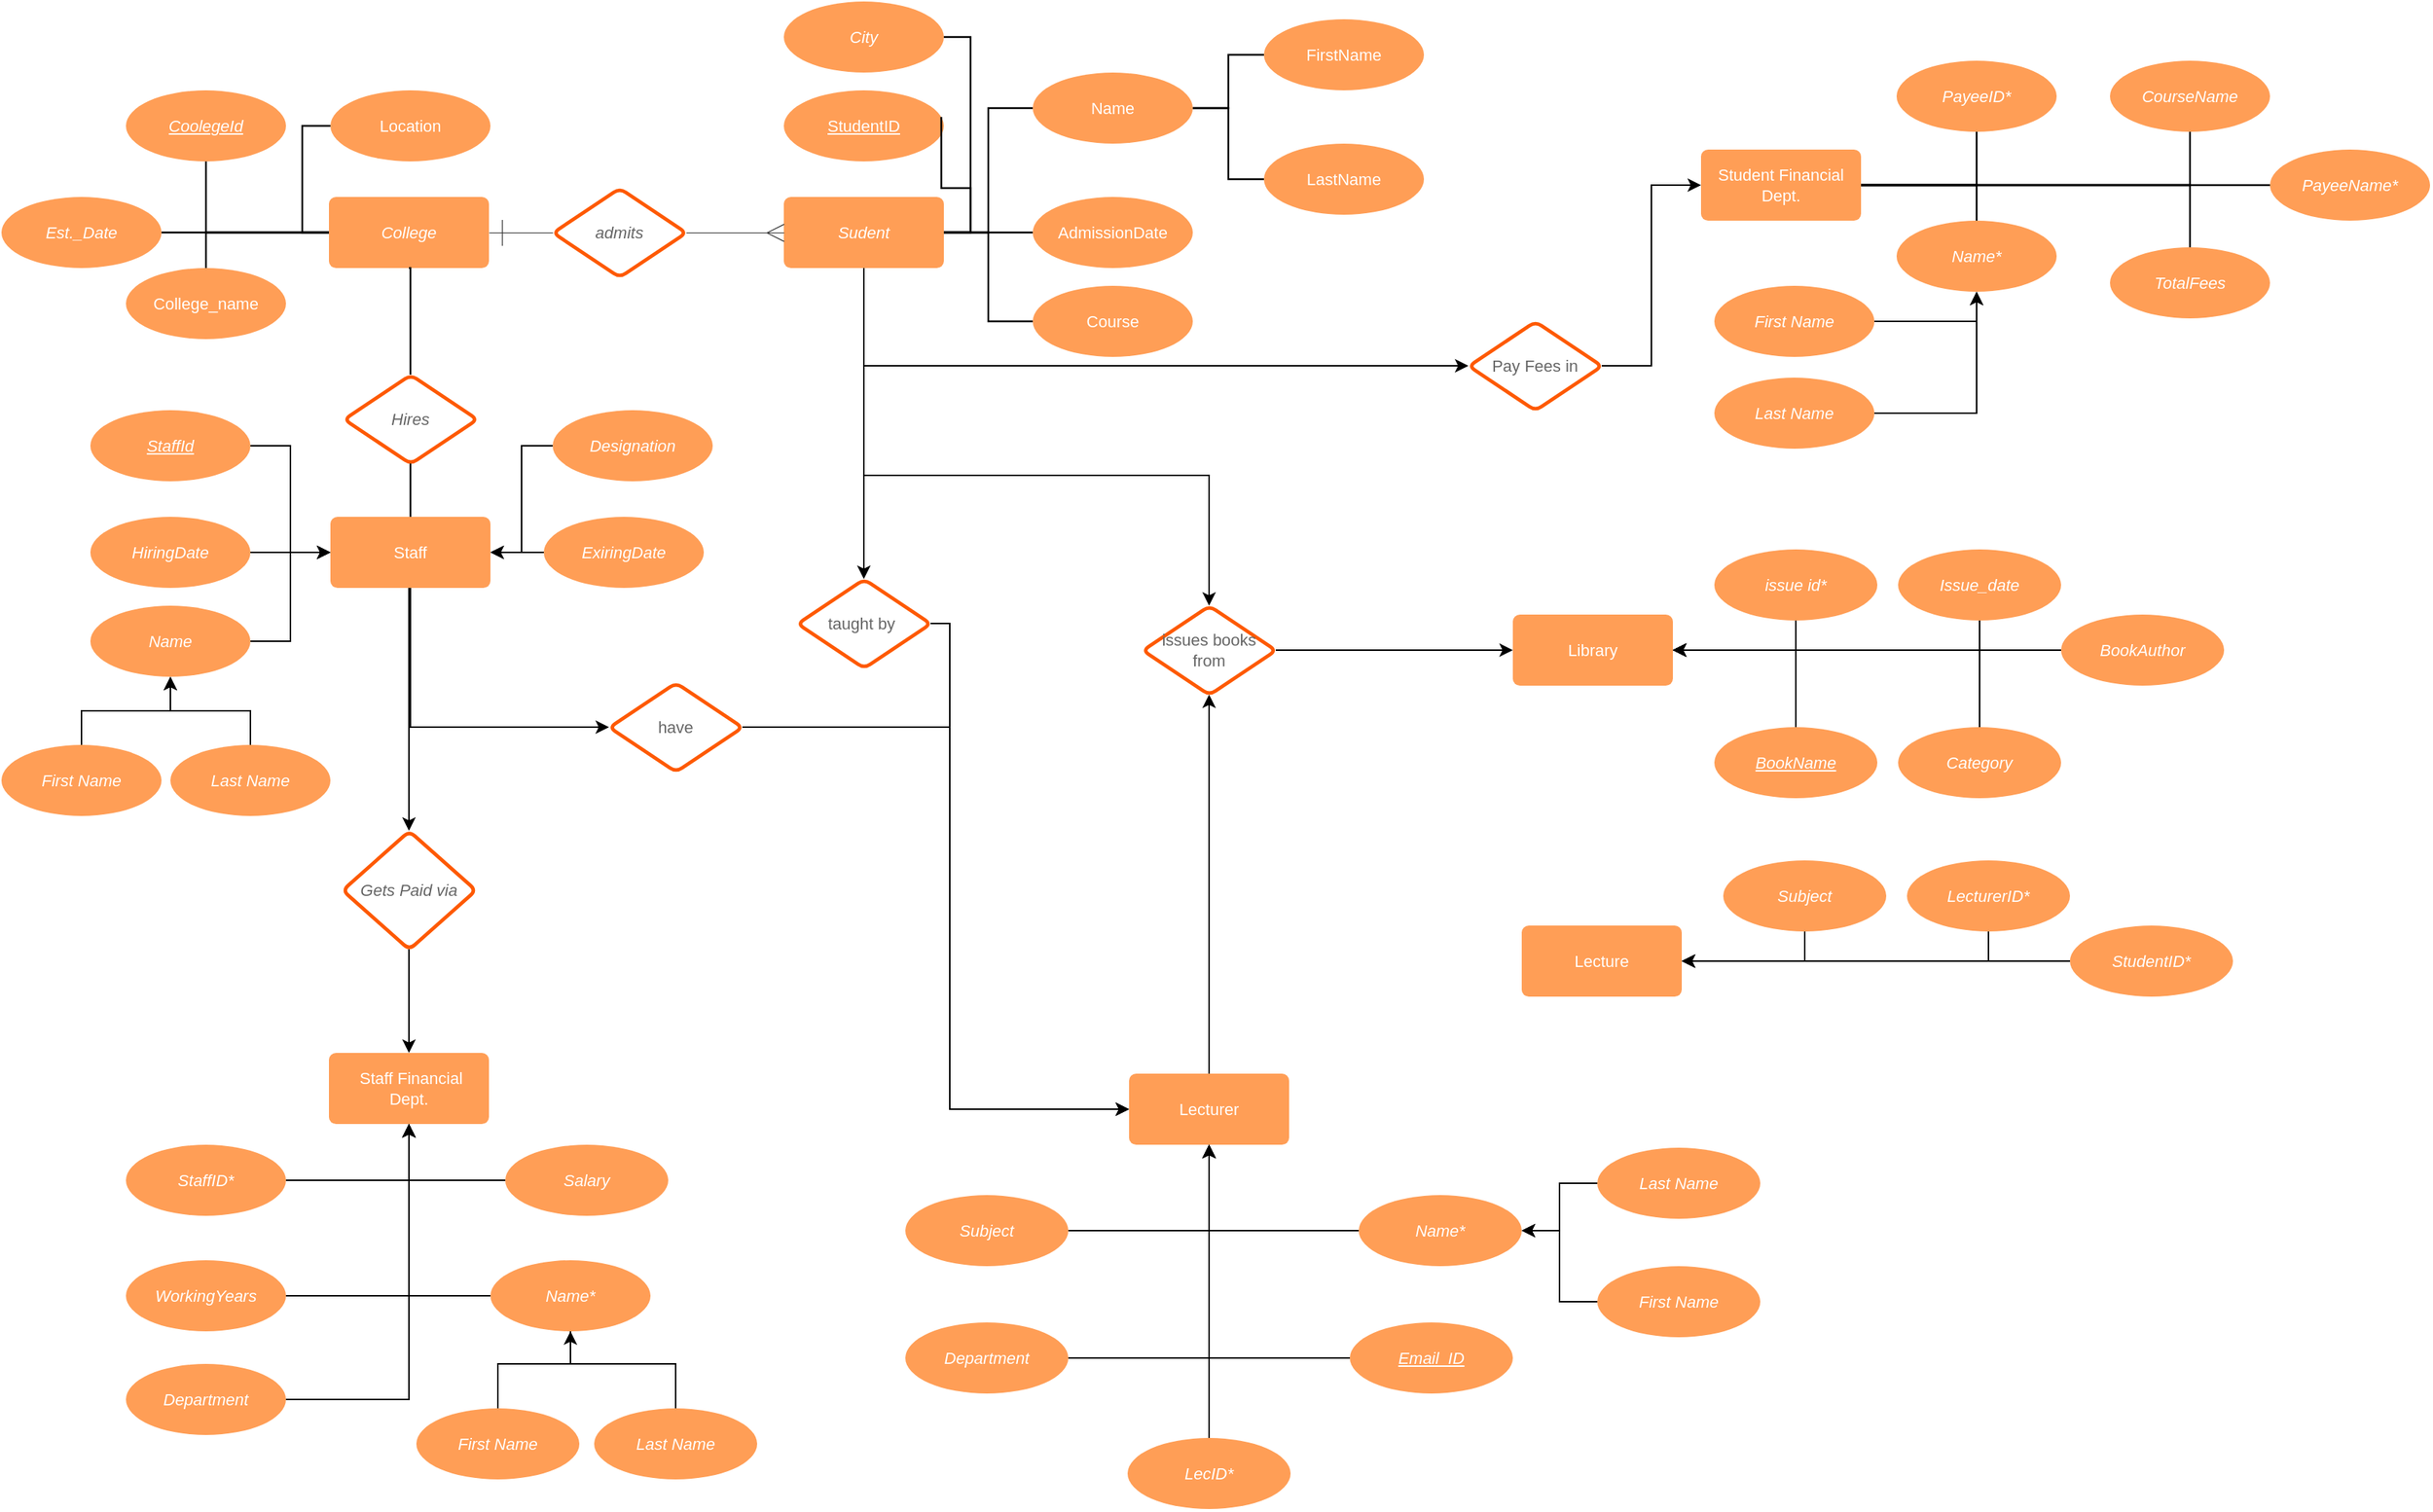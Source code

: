 <mxfile version="12.7.9" type="github">
  <diagram id="pjV_Bn-TTfKLL7ikVDOk" name="Page-1">
    <mxGraphModel dx="1024" dy="517" grid="1" gridSize="10" guides="1" tooltips="1" connect="1" arrows="1" fold="1" page="1" pageScale="1" pageWidth="850" pageHeight="1100" math="0" shadow="0">
      <root>
        <mxCell id="0" />
        <mxCell id="1" parent="0" />
        <mxCell id="XfKxhjMmmsuSdTdvYUGt-25" value="CoolegeId" style="html=1;whiteSpace=wrap;ellipse;fontSize=11;fontColor=#ffffff;fontStyle=6;spacing=5;strokeOpacity=0;fillOpacity=100;rounded=1;absoluteArcSize=1;arcSize=9.6;fillColor=#ff9e56;strokeWidth=1.2;" parent="1" vertex="1">
          <mxGeometry x="84" y="60" width="108" height="48" as="geometry" />
        </mxCell>
        <mxCell id="XfKxhjMmmsuSdTdvYUGt-26" value="Est._Date" style="html=1;whiteSpace=wrap;ellipse;fontSize=11;fontColor=#ffffff;fontStyle=2;spacing=5;strokeOpacity=0;fillOpacity=100;rounded=1;absoluteArcSize=1;arcSize=9.6;fillColor=#ff9e56;strokeWidth=1.2;" parent="1" vertex="1">
          <mxGeometry y="132" width="108" height="48" as="geometry" />
        </mxCell>
        <mxCell id="XfKxhjMmmsuSdTdvYUGt-27" value="College" style="html=1;whiteSpace=wrap;;fontSize=11;fontColor=#ffffff;fontStyle=2;spacing=5;strokeOpacity=0;fillOpacity=100;rounded=1;absoluteArcSize=1;arcSize=9.6;fillColor=#ff9e56;strokeWidth=1.2;" parent="1" vertex="1">
          <mxGeometry x="221" y="132" width="108" height="48" as="geometry" />
        </mxCell>
        <mxCell id="XfKxhjMmmsuSdTdvYUGt-28" value="admits" style="html=1;whiteSpace=wrap;rhombus;fontSize=11;fontColor=#666666;fontStyle=2;spacing=5;strokeColor=#fe5900;strokeOpacity=100;rounded=1;absoluteArcSize=1;arcSize=9.6;strokeWidth=2.4;" parent="1" vertex="1">
          <mxGeometry x="372" y="126" width="90" height="60" as="geometry" />
        </mxCell>
        <mxCell id="XfKxhjMmmsuSdTdvYUGt-143" style="edgeStyle=orthogonalEdgeStyle;rounded=0;orthogonalLoop=1;jettySize=auto;html=1;entryX=0.5;entryY=0;entryDx=0;entryDy=0;" parent="1" source="XfKxhjMmmsuSdTdvYUGt-29" target="XfKxhjMmmsuSdTdvYUGt-140" edge="1">
          <mxGeometry relative="1" as="geometry" />
        </mxCell>
        <mxCell id="C2otGo-5uAhBFfljH4TV-2" style="edgeStyle=orthogonalEdgeStyle;rounded=0;orthogonalLoop=1;jettySize=auto;html=1;entryX=0;entryY=0.5;entryDx=0;entryDy=0;" parent="1" source="XfKxhjMmmsuSdTdvYUGt-29" target="XfKxhjMmmsuSdTdvYUGt-30" edge="1">
          <mxGeometry relative="1" as="geometry">
            <Array as="points">
              <mxPoint x="582" y="246" />
            </Array>
          </mxGeometry>
        </mxCell>
        <mxCell id="C2otGo-5uAhBFfljH4TV-28" style="edgeStyle=orthogonalEdgeStyle;rounded=0;orthogonalLoop=1;jettySize=auto;html=1;" parent="1" source="XfKxhjMmmsuSdTdvYUGt-29" target="C2otGo-5uAhBFfljH4TV-3" edge="1">
          <mxGeometry relative="1" as="geometry">
            <Array as="points">
              <mxPoint x="582" y="320" />
              <mxPoint x="815" y="320" />
            </Array>
          </mxGeometry>
        </mxCell>
        <mxCell id="XfKxhjMmmsuSdTdvYUGt-29" value="Sudent" style="html=1;whiteSpace=wrap;;fontSize=11;fontColor=#ffffff;fontStyle=2;spacing=5;strokeOpacity=0;fillOpacity=100;rounded=1;absoluteArcSize=1;arcSize=9.6;fillColor=#ff9e56;strokeWidth=1.2;" parent="1" vertex="1">
          <mxGeometry x="528" y="132" width="108" height="48" as="geometry" />
        </mxCell>
        <mxCell id="C2otGo-5uAhBFfljH4TV-1" style="edgeStyle=orthogonalEdgeStyle;rounded=0;orthogonalLoop=1;jettySize=auto;html=1;entryX=0;entryY=0.5;entryDx=0;entryDy=0;" parent="1" source="XfKxhjMmmsuSdTdvYUGt-30" target="XfKxhjMmmsuSdTdvYUGt-42" edge="1">
          <mxGeometry relative="1" as="geometry" />
        </mxCell>
        <mxCell id="XfKxhjMmmsuSdTdvYUGt-30" value="Pay Fees in" style="html=1;whiteSpace=wrap;rhombus;fontSize=11;fontColor=#666666;spacing=5;strokeColor=#fe5900;strokeOpacity=100;rounded=1;absoluteArcSize=1;arcSize=9.6;strokeWidth=2.4;" parent="1" vertex="1">
          <mxGeometry x="990" y="216" width="90" height="60" as="geometry" />
        </mxCell>
        <mxCell id="XfKxhjMmmsuSdTdvYUGt-31" value="" style="html=1;jettySize=18;fontSize=11;strokeColor=#333333;strokeOpacity=100;strokeWidth=0.6;rounded=1;arcSize=0;edgeStyle=orthogonalEdgeStyle;startArrow=ERone;startSize=16;;endArrow=none;;exitX=1;exitY=0.5;exitPerimeter=1;entryX=0.013;entryY=0.5;entryPerimeter=1;" parent="1" source="XfKxhjMmmsuSdTdvYUGt-27" target="XfKxhjMmmsuSdTdvYUGt-28" edge="1">
          <mxGeometry width="100" height="100" relative="1" as="geometry" />
        </mxCell>
        <mxCell id="XfKxhjMmmsuSdTdvYUGt-32" value="" style="html=1;jettySize=18;fontSize=11;strokeColor=#333333;strokeOpacity=100;strokeWidth=0.6;rounded=1;arcSize=0;edgeStyle=orthogonalEdgeStyle;startArrow=none;;endArrow=ERmany;endSize=10;;exitX=0.987;exitY=0.5;exitPerimeter=1;entryX=0;entryY=0.5;entryPerimeter=1;" parent="1" source="XfKxhjMmmsuSdTdvYUGt-28" target="XfKxhjMmmsuSdTdvYUGt-29" edge="1">
          <mxGeometry width="100" height="100" relative="1" as="geometry" />
        </mxCell>
        <mxCell id="XfKxhjMmmsuSdTdvYUGt-42" value="Student Financial Dept." style="html=1;whiteSpace=wrap;;fontSize=11;fontColor=#ffffff;spacing=5;strokeOpacity=0;fillOpacity=100;rounded=1;absoluteArcSize=1;arcSize=9.6;fillColor=#ff9e56;strokeWidth=1.2;" parent="1" vertex="1">
          <mxGeometry x="1147" y="100" width="108" height="48" as="geometry" />
        </mxCell>
        <mxCell id="XfKxhjMmmsuSdTdvYUGt-43" value="PayeeID*" style="html=1;whiteSpace=wrap;ellipse;fontSize=11;fontColor=#ffffff;fontStyle=2;spacing=5;strokeOpacity=0;fillOpacity=100;rounded=1;absoluteArcSize=1;arcSize=9.6;fillColor=#ff9e56;strokeWidth=1.2;" parent="1" vertex="1">
          <mxGeometry x="1279" y="40" width="108" height="48" as="geometry" />
        </mxCell>
        <mxCell id="XfKxhjMmmsuSdTdvYUGt-45" value="City" style="html=1;whiteSpace=wrap;ellipse;fontSize=11;fontColor=#ffffff;fontStyle=2;spacing=5;strokeOpacity=0;fillOpacity=100;rounded=1;absoluteArcSize=1;arcSize=9.6;fillColor=#ff9e56;strokeWidth=1.2;" parent="1" vertex="1">
          <mxGeometry x="528" width="108" height="48" as="geometry" />
        </mxCell>
        <mxCell id="XfKxhjMmmsuSdTdvYUGt-46" value="PayeeName*" style="html=1;whiteSpace=wrap;ellipse;fontSize=11;fontColor=#ffffff;fontStyle=2;spacing=5;strokeOpacity=0;fillOpacity=100;rounded=1;absoluteArcSize=1;arcSize=9.6;fillColor=#ff9e56;strokeWidth=1.2;" parent="1" vertex="1">
          <mxGeometry x="1531" y="100" width="108" height="48" as="geometry" />
        </mxCell>
        <mxCell id="XfKxhjMmmsuSdTdvYUGt-47" value="Name*" style="html=1;whiteSpace=wrap;ellipse;fontSize=11;fontColor=#ffffff;fontStyle=2;spacing=5;strokeOpacity=0;fillOpacity=100;rounded=1;absoluteArcSize=1;arcSize=9.6;fillColor=#ff9e56;strokeWidth=1.2;" parent="1" vertex="1">
          <mxGeometry x="1279" y="148" width="108" height="48" as="geometry" />
        </mxCell>
        <mxCell id="XfKxhjMmmsuSdTdvYUGt-48" value="CourseName" style="html=1;whiteSpace=wrap;ellipse;fontSize=11;fontColor=#ffffff;fontStyle=2;spacing=5;strokeOpacity=0;fillOpacity=100;rounded=1;absoluteArcSize=1;arcSize=9.6;fillColor=#ff9e56;strokeWidth=1.2;" parent="1" vertex="1">
          <mxGeometry x="1423" y="40" width="108" height="48" as="geometry" />
        </mxCell>
        <mxCell id="XfKxhjMmmsuSdTdvYUGt-49" value="Name" style="html=1;whiteSpace=wrap;ellipse;fontSize=11;fontColor=#ffffff;spacing=5;strokeOpacity=0;fillOpacity=100;rounded=1;absoluteArcSize=1;arcSize=9.6;fillColor=#ff9e56;strokeWidth=1.2;" parent="1" vertex="1">
          <mxGeometry x="696" y="48" width="108" height="48" as="geometry" />
        </mxCell>
        <mxCell id="XfKxhjMmmsuSdTdvYUGt-50" value="LastName" style="html=1;whiteSpace=wrap;ellipse;fontSize=11;fontColor=#ffffff;spacing=5;strokeOpacity=0;fillOpacity=100;rounded=1;absoluteArcSize=1;arcSize=9.6;fillColor=#ff9e56;strokeWidth=1.2;" parent="1" vertex="1">
          <mxGeometry x="852" y="96" width="108" height="48" as="geometry" />
        </mxCell>
        <mxCell id="XfKxhjMmmsuSdTdvYUGt-51" value="FirstName" style="html=1;whiteSpace=wrap;ellipse;fontSize=11;fontColor=#ffffff;spacing=5;strokeOpacity=0;fillOpacity=100;rounded=1;absoluteArcSize=1;arcSize=9.6;fillColor=#ff9e56;strokeWidth=1.2;" parent="1" vertex="1">
          <mxGeometry x="852" y="12" width="108" height="48" as="geometry" />
        </mxCell>
        <mxCell id="XfKxhjMmmsuSdTdvYUGt-52" value="Course" style="html=1;whiteSpace=wrap;ellipse;fontSize=11;fontColor=#ffffff;spacing=5;strokeOpacity=0;fillOpacity=100;rounded=1;absoluteArcSize=1;arcSize=9.6;fillColor=#ff9e56;strokeWidth=1.2;" parent="1" vertex="1">
          <mxGeometry x="696" y="192" width="108" height="48" as="geometry" />
        </mxCell>
        <mxCell id="XfKxhjMmmsuSdTdvYUGt-53" value="AdmissionDate" style="html=1;whiteSpace=wrap;ellipse;fontSize=11;fontColor=#ffffff;spacing=5;strokeOpacity=0;fillOpacity=100;rounded=1;absoluteArcSize=1;arcSize=9.6;fillColor=#ff9e56;strokeWidth=1.2;" parent="1" vertex="1">
          <mxGeometry x="696" y="132" width="108" height="48" as="geometry" />
        </mxCell>
        <mxCell id="XfKxhjMmmsuSdTdvYUGt-54" value="StudentID" style="html=1;whiteSpace=wrap;ellipse;fontSize=11;fontColor=#ffffff;fontStyle=4;spacing=5;strokeOpacity=0;fillOpacity=100;rounded=1;absoluteArcSize=1;arcSize=9.6;fillColor=#ff9e56;strokeWidth=1.2;" parent="1" vertex="1">
          <mxGeometry x="528" y="60" width="108" height="48" as="geometry" />
        </mxCell>
        <mxCell id="XfKxhjMmmsuSdTdvYUGt-55" value="College_name" style="html=1;whiteSpace=wrap;ellipse;fontSize=11;fontColor=#ffffff;spacing=5;strokeOpacity=0;fillOpacity=100;rounded=1;absoluteArcSize=1;arcSize=9.6;fillColor=#ff9e56;strokeWidth=1.2;" parent="1" vertex="1">
          <mxGeometry x="84" y="180" width="108" height="48" as="geometry" />
        </mxCell>
        <mxCell id="XfKxhjMmmsuSdTdvYUGt-56" value="Location" style="html=1;whiteSpace=wrap;ellipse;fontSize=11;fontColor=#ffffff;spacing=5;strokeOpacity=0;fillOpacity=100;rounded=1;absoluteArcSize=1;arcSize=9.6;fillColor=#ff9e56;strokeWidth=1.2;" parent="1" vertex="1">
          <mxGeometry x="222" y="60" width="108" height="48" as="geometry" />
        </mxCell>
        <mxCell id="XfKxhjMmmsuSdTdvYUGt-57" value="" style="html=1;jettySize=18;fontSize=11;strokeWidth=1.2;rounded=1;arcSize=0;edgeStyle=orthogonalEdgeStyle;startArrow=none;;endArrow=none;;exitX=0;exitY=0.5;exitPerimeter=1;entryX=0;entryY=0.5;entryPerimeter=1;" parent="1" source="XfKxhjMmmsuSdTdvYUGt-56" target="XfKxhjMmmsuSdTdvYUGt-27" edge="1">
          <mxGeometry width="100" height="100" relative="1" as="geometry" />
        </mxCell>
        <mxCell id="XfKxhjMmmsuSdTdvYUGt-58" value="" style="html=1;jettySize=18;fontSize=11;strokeWidth=1.2;rounded=1;arcSize=0;edgeStyle=orthogonalEdgeStyle;startArrow=none;;endArrow=none;;exitX=0.5;exitY=1;exitPerimeter=1;entryX=0;entryY=0.5;entryPerimeter=1;" parent="1" source="XfKxhjMmmsuSdTdvYUGt-25" target="XfKxhjMmmsuSdTdvYUGt-27" edge="1">
          <mxGeometry width="100" height="100" relative="1" as="geometry" />
        </mxCell>
        <mxCell id="XfKxhjMmmsuSdTdvYUGt-59" value="" style="html=1;jettySize=18;fontSize=11;strokeWidth=1.2;rounded=1;arcSize=0;edgeStyle=orthogonalEdgeStyle;startArrow=none;;endArrow=none;;exitX=0;exitY=0.5;exitPerimeter=1;entryX=1;entryY=0.5;entryPerimeter=1;" parent="1" source="XfKxhjMmmsuSdTdvYUGt-51" target="XfKxhjMmmsuSdTdvYUGt-49" edge="1">
          <mxGeometry width="100" height="100" relative="1" as="geometry" />
        </mxCell>
        <mxCell id="XfKxhjMmmsuSdTdvYUGt-60" value="" style="html=1;jettySize=18;fontSize=11;strokeWidth=1.2;rounded=1;arcSize=0;edgeStyle=orthogonalEdgeStyle;startArrow=none;;endArrow=none;;exitX=0;exitY=0.5;exitPerimeter=1;entryX=1;entryY=0.5;entryPerimeter=1;" parent="1" source="XfKxhjMmmsuSdTdvYUGt-50" target="XfKxhjMmmsuSdTdvYUGt-49" edge="1">
          <mxGeometry width="100" height="100" relative="1" as="geometry" />
        </mxCell>
        <mxCell id="XfKxhjMmmsuSdTdvYUGt-61" value="" style="html=1;jettySize=18;fontSize=11;strokeWidth=1.2;rounded=1;arcSize=0;edgeStyle=orthogonalEdgeStyle;startArrow=none;;endArrow=none;;exitX=0.984;exitY=0.375;exitPerimeter=1;entryX=1;entryY=0.5;entryPerimeter=1;" parent="1" source="XfKxhjMmmsuSdTdvYUGt-54" target="XfKxhjMmmsuSdTdvYUGt-29" edge="1">
          <mxGeometry width="100" height="100" relative="1" as="geometry" />
        </mxCell>
        <mxCell id="XfKxhjMmmsuSdTdvYUGt-62" value="" style="html=1;jettySize=18;fontSize=11;strokeWidth=1.2;rounded=1;arcSize=0;edgeStyle=orthogonalEdgeStyle;startArrow=none;;endArrow=none;;exitX=0;exitY=0.5;exitPerimeter=1;entryX=1;entryY=0.5;entryPerimeter=1;" parent="1" source="XfKxhjMmmsuSdTdvYUGt-49" target="XfKxhjMmmsuSdTdvYUGt-29" edge="1">
          <mxGeometry width="100" height="100" relative="1" as="geometry" />
        </mxCell>
        <mxCell id="XfKxhjMmmsuSdTdvYUGt-63" value="" style="html=1;jettySize=18;fontSize=11;strokeWidth=1.2;rounded=1;arcSize=0;edgeStyle=orthogonalEdgeStyle;startArrow=none;;endArrow=none;;exitX=0;exitY=0.5;exitPerimeter=1;entryX=1;entryY=0.5;entryPerimeter=1;" parent="1" source="XfKxhjMmmsuSdTdvYUGt-53" target="XfKxhjMmmsuSdTdvYUGt-29" edge="1">
          <mxGeometry width="100" height="100" relative="1" as="geometry" />
        </mxCell>
        <mxCell id="XfKxhjMmmsuSdTdvYUGt-64" value="" style="html=1;jettySize=18;fontSize=11;strokeWidth=1.2;rounded=1;arcSize=0;edgeStyle=orthogonalEdgeStyle;startArrow=none;;endArrow=none;;exitX=0;exitY=0.5;exitPerimeter=1;entryX=1;entryY=0.5;entryPerimeter=1;" parent="1" source="XfKxhjMmmsuSdTdvYUGt-52" target="XfKxhjMmmsuSdTdvYUGt-29" edge="1">
          <mxGeometry width="100" height="100" relative="1" as="geometry" />
        </mxCell>
        <mxCell id="XfKxhjMmmsuSdTdvYUGt-66" value="" style="html=1;jettySize=18;fontSize=11;strokeWidth=1.2;rounded=1;arcSize=0;edgeStyle=orthogonalEdgeStyle;startArrow=none;;endArrow=none;;exitX=1;exitY=0.5;exitPerimeter=1;entryX=1;entryY=0.497;entryPerimeter=1;" parent="1" source="XfKxhjMmmsuSdTdvYUGt-45" target="XfKxhjMmmsuSdTdvYUGt-29" edge="1">
          <mxGeometry width="100" height="100" relative="1" as="geometry" />
        </mxCell>
        <mxCell id="XfKxhjMmmsuSdTdvYUGt-68" value="" style="html=1;jettySize=18;fontSize=11;strokeWidth=1.2;rounded=1;arcSize=0;edgeStyle=orthogonalEdgeStyle;startArrow=none;;endArrow=none;;exitX=0;exitY=0.5;exitPerimeter=1;entryX=1;entryY=0.5;entryPerimeter=1;" parent="1" source="XfKxhjMmmsuSdTdvYUGt-46" target="XfKxhjMmmsuSdTdvYUGt-42" edge="1">
          <mxGeometry width="100" height="100" relative="1" as="geometry" />
        </mxCell>
        <mxCell id="XfKxhjMmmsuSdTdvYUGt-69" value="" style="html=1;jettySize=18;fontSize=11;strokeWidth=1.2;rounded=1;arcSize=0;edgeStyle=orthogonalEdgeStyle;startArrow=none;;endArrow=none;;exitX=0.5;exitY=1;exitPerimeter=1;entryX=1;entryY=0.5;entryPerimeter=1;" parent="1" source="XfKxhjMmmsuSdTdvYUGt-48" target="XfKxhjMmmsuSdTdvYUGt-42" edge="1">
          <mxGeometry width="100" height="100" relative="1" as="geometry" />
        </mxCell>
        <mxCell id="XfKxhjMmmsuSdTdvYUGt-70" value="" style="html=1;jettySize=18;fontSize=11;strokeWidth=1.2;rounded=1;arcSize=0;edgeStyle=orthogonalEdgeStyle;startArrow=none;;endArrow=none;;exitX=0.5;exitY=0;entryX=1;entryY=0.5;entryPerimeter=1;exitDx=0;exitDy=0;" parent="1" source="XfKxhjMmmsuSdTdvYUGt-165" target="XfKxhjMmmsuSdTdvYUGt-42" edge="1">
          <mxGeometry width="100" height="100" relative="1" as="geometry">
            <mxPoint x="1477" y="148" as="sourcePoint" />
          </mxGeometry>
        </mxCell>
        <mxCell id="XfKxhjMmmsuSdTdvYUGt-71" value="" style="html=1;jettySize=18;fontSize=11;strokeWidth=1.2;rounded=1;arcSize=0;edgeStyle=orthogonalEdgeStyle;startArrow=none;;endArrow=none;;exitX=0.5;exitY=1;exitPerimeter=1;entryX=1;entryY=0.5;entryPerimeter=1;" parent="1" source="XfKxhjMmmsuSdTdvYUGt-43" target="XfKxhjMmmsuSdTdvYUGt-42" edge="1">
          <mxGeometry width="100" height="100" relative="1" as="geometry" />
        </mxCell>
        <mxCell id="XfKxhjMmmsuSdTdvYUGt-72" value="" style="html=1;jettySize=18;fontSize=11;strokeWidth=1.2;rounded=1;arcSize=0;edgeStyle=orthogonalEdgeStyle;startArrow=none;;endArrow=none;;exitX=0.5;exitY=0;exitPerimeter=1;entryX=1;entryY=0.5;entryPerimeter=1;" parent="1" source="XfKxhjMmmsuSdTdvYUGt-47" target="XfKxhjMmmsuSdTdvYUGt-42" edge="1">
          <mxGeometry width="100" height="100" relative="1" as="geometry" />
        </mxCell>
        <mxCell id="XfKxhjMmmsuSdTdvYUGt-73" value="" style="html=1;jettySize=18;fontSize=11;strokeWidth=1.2;rounded=1;arcSize=0;edgeStyle=orthogonalEdgeStyle;startArrow=none;;endArrow=none;;exitX=1;exitY=0.5;exitPerimeter=1;" parent="1" source="XfKxhjMmmsuSdTdvYUGt-26" edge="1">
          <mxGeometry width="100" height="100" relative="1" as="geometry">
            <mxPoint x="221" y="156" as="targetPoint" />
          </mxGeometry>
        </mxCell>
        <mxCell id="XfKxhjMmmsuSdTdvYUGt-74" value="" style="html=1;jettySize=18;fontSize=11;strokeWidth=1.2;rounded=1;arcSize=0;edgeStyle=orthogonalEdgeStyle;startArrow=none;;endArrow=none;;exitX=0.5;exitY=0;exitPerimeter=1;entryX=0;entryY=0.5;entryPerimeter=1;" parent="1" source="XfKxhjMmmsuSdTdvYUGt-55" target="XfKxhjMmmsuSdTdvYUGt-27" edge="1">
          <mxGeometry width="100" height="100" relative="1" as="geometry" />
        </mxCell>
        <mxCell id="XfKxhjMmmsuSdTdvYUGt-75" value="" style="html=1;jettySize=18;fontSize=11;strokeWidth=1.2;rounded=1;arcSize=0;edgeStyle=orthogonalEdgeStyle;startArrow=none;;endArrow=none;;exitX=0.5;exitY=1;exitPerimeter=1;entryX=0.5;entryY=0.007;entryPerimeter=1;" parent="1" source="XfKxhjMmmsuSdTdvYUGt-27" target="XfKxhjMmmsuSdTdvYUGt-76" edge="1">
          <mxGeometry width="100" height="100" relative="1" as="geometry">
            <Array as="points">
              <mxPoint x="276" y="180" />
            </Array>
          </mxGeometry>
        </mxCell>
        <mxCell id="XfKxhjMmmsuSdTdvYUGt-76" value="Hires" style="html=1;whiteSpace=wrap;rhombus;fontSize=11;fontColor=#666666;fontStyle=2;spacing=5;strokeColor=#fe5900;strokeOpacity=100;rounded=1;absoluteArcSize=1;arcSize=9.6;strokeWidth=2.4;" parent="1" vertex="1">
          <mxGeometry x="231" y="252" width="90" height="60" as="geometry" />
        </mxCell>
        <mxCell id="XfKxhjMmmsuSdTdvYUGt-77" value="" style="html=1;jettySize=18;fontSize=11;strokeWidth=1.2;rounded=1;arcSize=0;edgeStyle=orthogonalEdgeStyle;startArrow=none;;endArrow=none;;exitX=0.5;exitY=0.993;exitPerimeter=1;entryX=0.5;entryY=0;entryPerimeter=1;" parent="1" source="XfKxhjMmmsuSdTdvYUGt-76" target="XfKxhjMmmsuSdTdvYUGt-78" edge="1">
          <mxGeometry width="100" height="100" relative="1" as="geometry" />
        </mxCell>
        <mxCell id="XfKxhjMmmsuSdTdvYUGt-95" style="edgeStyle=orthogonalEdgeStyle;rounded=0;orthogonalLoop=1;jettySize=auto;html=1;entryX=0.5;entryY=0;entryDx=0;entryDy=0;" parent="1" source="XfKxhjMmmsuSdTdvYUGt-78" target="XfKxhjMmmsuSdTdvYUGt-94" edge="1">
          <mxGeometry relative="1" as="geometry">
            <Array as="points">
              <mxPoint x="275" y="420" />
              <mxPoint x="275" y="420" />
            </Array>
          </mxGeometry>
        </mxCell>
        <mxCell id="XfKxhjMmmsuSdTdvYUGt-144" style="edgeStyle=orthogonalEdgeStyle;rounded=0;orthogonalLoop=1;jettySize=auto;html=1;entryX=0;entryY=0.5;entryDx=0;entryDy=0;" parent="1" source="XfKxhjMmmsuSdTdvYUGt-78" target="XfKxhjMmmsuSdTdvYUGt-141" edge="1">
          <mxGeometry relative="1" as="geometry">
            <Array as="points">
              <mxPoint x="276" y="490" />
            </Array>
          </mxGeometry>
        </mxCell>
        <mxCell id="XfKxhjMmmsuSdTdvYUGt-78" value="Staff" style="html=1;whiteSpace=wrap;;fontSize=11;fontColor=#ffffff;spacing=5;strokeOpacity=0;fillOpacity=100;rounded=1;absoluteArcSize=1;arcSize=9.6;fillColor=#ff9e56;strokeWidth=1.2;" parent="1" vertex="1">
          <mxGeometry x="222" y="348" width="108" height="48" as="geometry" />
        </mxCell>
        <mxCell id="XfKxhjMmmsuSdTdvYUGt-92" style="edgeStyle=orthogonalEdgeStyle;rounded=0;orthogonalLoop=1;jettySize=auto;html=1;" parent="1" source="XfKxhjMmmsuSdTdvYUGt-79" target="XfKxhjMmmsuSdTdvYUGt-78" edge="1">
          <mxGeometry relative="1" as="geometry" />
        </mxCell>
        <mxCell id="XfKxhjMmmsuSdTdvYUGt-79" value="HiringDate" style="html=1;whiteSpace=wrap;ellipse;fontSize=11;fontColor=#ffffff;fontStyle=2;spacing=5;strokeOpacity=0;fillOpacity=100;rounded=1;absoluteArcSize=1;arcSize=9.6;fillColor=#ff9e56;strokeWidth=1.2;" parent="1" vertex="1">
          <mxGeometry x="60" y="348" width="108" height="48" as="geometry" />
        </mxCell>
        <mxCell id="XfKxhjMmmsuSdTdvYUGt-124" style="edgeStyle=orthogonalEdgeStyle;rounded=0;orthogonalLoop=1;jettySize=auto;html=1;entryX=0.5;entryY=1;entryDx=0;entryDy=0;" parent="1" source="XfKxhjMmmsuSdTdvYUGt-81" target="XfKxhjMmmsuSdTdvYUGt-83" edge="1">
          <mxGeometry relative="1" as="geometry" />
        </mxCell>
        <mxCell id="XfKxhjMmmsuSdTdvYUGt-81" value="First Name" style="html=1;whiteSpace=wrap;ellipse;fontSize=11;fontColor=#ffffff;fontStyle=2;spacing=5;strokeOpacity=0;fillOpacity=100;rounded=1;absoluteArcSize=1;arcSize=9.6;fillColor=#ff9e56;strokeWidth=1.2;" parent="1" vertex="1">
          <mxGeometry y="502" width="108" height="48" as="geometry" />
        </mxCell>
        <mxCell id="XfKxhjMmmsuSdTdvYUGt-89" style="edgeStyle=orthogonalEdgeStyle;rounded=0;orthogonalLoop=1;jettySize=auto;html=1;exitX=1;exitY=0.5;exitDx=0;exitDy=0;entryX=0;entryY=0.5;entryDx=0;entryDy=0;" parent="1" source="XfKxhjMmmsuSdTdvYUGt-82" target="XfKxhjMmmsuSdTdvYUGt-78" edge="1">
          <mxGeometry relative="1" as="geometry" />
        </mxCell>
        <mxCell id="XfKxhjMmmsuSdTdvYUGt-82" value="StaffId" style="html=1;whiteSpace=wrap;ellipse;fontSize=11;fontColor=#ffffff;fontStyle=6;spacing=5;strokeOpacity=0;fillOpacity=100;rounded=1;absoluteArcSize=1;arcSize=9.6;fillColor=#ff9e56;strokeWidth=1.2;" parent="1" vertex="1">
          <mxGeometry x="60" y="276" width="108" height="48" as="geometry" />
        </mxCell>
        <mxCell id="XfKxhjMmmsuSdTdvYUGt-91" style="edgeStyle=orthogonalEdgeStyle;rounded=0;orthogonalLoop=1;jettySize=auto;html=1;entryX=0;entryY=0.5;entryDx=0;entryDy=0;" parent="1" source="XfKxhjMmmsuSdTdvYUGt-83" target="XfKxhjMmmsuSdTdvYUGt-78" edge="1">
          <mxGeometry relative="1" as="geometry" />
        </mxCell>
        <mxCell id="XfKxhjMmmsuSdTdvYUGt-83" value="Name" style="html=1;whiteSpace=wrap;ellipse;fontSize=11;fontColor=#ffffff;fontStyle=2;spacing=5;strokeOpacity=0;fillOpacity=100;rounded=1;absoluteArcSize=1;arcSize=9.6;fillColor=#ff9e56;strokeWidth=1.2;" parent="1" vertex="1">
          <mxGeometry x="60" y="408" width="108" height="48" as="geometry" />
        </mxCell>
        <mxCell id="XfKxhjMmmsuSdTdvYUGt-116" style="edgeStyle=orthogonalEdgeStyle;rounded=0;orthogonalLoop=1;jettySize=auto;html=1;entryX=0.5;entryY=0;entryDx=0;entryDy=0;" parent="1" source="XfKxhjMmmsuSdTdvYUGt-94" target="XfKxhjMmmsuSdTdvYUGt-96" edge="1">
          <mxGeometry relative="1" as="geometry" />
        </mxCell>
        <mxCell id="XfKxhjMmmsuSdTdvYUGt-94" value="Gets Paid via" style="html=1;whiteSpace=wrap;rhombus;fontSize=11;fontColor=#666666;fontStyle=2;spacing=5;strokeColor=#fe5900;strokeOpacity=100;rounded=1;absoluteArcSize=1;arcSize=9.6;strokeWidth=2.4;" parent="1" vertex="1">
          <mxGeometry x="230" y="560" width="90" height="80" as="geometry" />
        </mxCell>
        <mxCell id="XfKxhjMmmsuSdTdvYUGt-96" value="&amp;nbsp;Staff Financial Dept." style="html=1;whiteSpace=wrap;;fontSize=11;fontColor=#ffffff;spacing=5;strokeOpacity=0;fillOpacity=100;rounded=1;absoluteArcSize=1;arcSize=9.6;fillColor=#ff9e56;strokeWidth=1.2;" parent="1" vertex="1">
          <mxGeometry x="221" y="710" width="108" height="48" as="geometry" />
        </mxCell>
        <mxCell id="XfKxhjMmmsuSdTdvYUGt-138" style="edgeStyle=orthogonalEdgeStyle;rounded=0;orthogonalLoop=1;jettySize=auto;html=1;entryX=0.5;entryY=1;entryDx=0;entryDy=0;" parent="1" source="XfKxhjMmmsuSdTdvYUGt-97" target="XfKxhjMmmsuSdTdvYUGt-96" edge="1">
          <mxGeometry relative="1" as="geometry" />
        </mxCell>
        <mxCell id="XfKxhjMmmsuSdTdvYUGt-97" value="StaffID*" style="html=1;whiteSpace=wrap;ellipse;fontSize=11;fontColor=#ffffff;fontStyle=2;spacing=5;strokeOpacity=0;fillOpacity=100;rounded=1;absoluteArcSize=1;arcSize=9.6;fillColor=#ff9e56;strokeWidth=1.2;" parent="1" vertex="1">
          <mxGeometry x="84" y="772" width="108" height="48" as="geometry" />
        </mxCell>
        <mxCell id="XfKxhjMmmsuSdTdvYUGt-129" style="edgeStyle=orthogonalEdgeStyle;rounded=0;orthogonalLoop=1;jettySize=auto;html=1;entryX=0.5;entryY=1;entryDx=0;entryDy=0;" parent="1" source="XfKxhjMmmsuSdTdvYUGt-99" target="XfKxhjMmmsuSdTdvYUGt-96" edge="1">
          <mxGeometry relative="1" as="geometry" />
        </mxCell>
        <mxCell id="XfKxhjMmmsuSdTdvYUGt-99" value="WorkingYears" style="html=1;whiteSpace=wrap;ellipse;fontSize=11;fontColor=#ffffff;fontStyle=2;spacing=5;strokeOpacity=0;fillOpacity=100;rounded=1;absoluteArcSize=1;arcSize=9.6;fillColor=#ff9e56;strokeWidth=1.2;" parent="1" vertex="1">
          <mxGeometry x="84" y="850" width="108" height="48" as="geometry" />
        </mxCell>
        <mxCell id="XfKxhjMmmsuSdTdvYUGt-132" style="edgeStyle=orthogonalEdgeStyle;rounded=0;orthogonalLoop=1;jettySize=auto;html=1;entryX=1;entryY=0.5;entryDx=0;entryDy=0;" parent="1" source="XfKxhjMmmsuSdTdvYUGt-100" target="XfKxhjMmmsuSdTdvYUGt-108" edge="1">
          <mxGeometry relative="1" as="geometry">
            <Array as="points">
              <mxPoint x="455" y="920" />
              <mxPoint x="384" y="920" />
              <mxPoint x="384" y="874" />
            </Array>
          </mxGeometry>
        </mxCell>
        <mxCell id="XfKxhjMmmsuSdTdvYUGt-100" value="Last Name" style="html=1;whiteSpace=wrap;ellipse;fontSize=11;fontColor=#ffffff;fontStyle=2;spacing=5;strokeOpacity=0;fillOpacity=100;rounded=1;absoluteArcSize=1;arcSize=9.6;fillColor=#ff9e56;strokeWidth=1.2;" parent="1" vertex="1">
          <mxGeometry x="400" y="950" width="110" height="48" as="geometry" />
        </mxCell>
        <mxCell id="XfKxhjMmmsuSdTdvYUGt-130" style="edgeStyle=orthogonalEdgeStyle;rounded=0;orthogonalLoop=1;jettySize=auto;html=1;entryX=0.5;entryY=1;entryDx=0;entryDy=0;" parent="1" source="XfKxhjMmmsuSdTdvYUGt-101" target="XfKxhjMmmsuSdTdvYUGt-96" edge="1">
          <mxGeometry relative="1" as="geometry" />
        </mxCell>
        <mxCell id="XfKxhjMmmsuSdTdvYUGt-101" value="Department" style="html=1;whiteSpace=wrap;ellipse;fontSize=11;fontColor=#ffffff;fontStyle=2;spacing=5;strokeOpacity=0;fillOpacity=100;rounded=1;absoluteArcSize=1;arcSize=9.6;fillColor=#ff9e56;strokeWidth=1.2;" parent="1" vertex="1">
          <mxGeometry x="84" y="920" width="108" height="48" as="geometry" />
        </mxCell>
        <mxCell id="XfKxhjMmmsuSdTdvYUGt-135" style="edgeStyle=orthogonalEdgeStyle;rounded=0;orthogonalLoop=1;jettySize=auto;html=1;exitX=0;exitY=0.5;exitDx=0;exitDy=0;entryX=0.5;entryY=1;entryDx=0;entryDy=0;" parent="1" source="XfKxhjMmmsuSdTdvYUGt-108" target="XfKxhjMmmsuSdTdvYUGt-96" edge="1">
          <mxGeometry relative="1" as="geometry" />
        </mxCell>
        <mxCell id="XfKxhjMmmsuSdTdvYUGt-108" value="Name*" style="html=1;whiteSpace=wrap;ellipse;fontSize=11;fontColor=#ffffff;fontStyle=2;spacing=5;strokeOpacity=0;fillOpacity=100;rounded=1;absoluteArcSize=1;arcSize=9.6;fillColor=#ff9e56;strokeWidth=1.2;" parent="1" vertex="1">
          <mxGeometry x="330" y="850" width="108" height="48" as="geometry" />
        </mxCell>
        <mxCell id="XfKxhjMmmsuSdTdvYUGt-111" style="edgeStyle=orthogonalEdgeStyle;rounded=0;orthogonalLoop=1;jettySize=auto;html=1;entryX=0.5;entryY=1;entryDx=0;entryDy=0;" parent="1" source="XfKxhjMmmsuSdTdvYUGt-109" target="XfKxhjMmmsuSdTdvYUGt-47" edge="1">
          <mxGeometry relative="1" as="geometry" />
        </mxCell>
        <mxCell id="XfKxhjMmmsuSdTdvYUGt-109" value="First Name" style="html=1;whiteSpace=wrap;ellipse;fontSize=11;fontColor=#ffffff;fontStyle=2;spacing=5;strokeOpacity=0;fillOpacity=100;rounded=1;absoluteArcSize=1;arcSize=9.6;fillColor=#ff9e56;strokeWidth=1.2;" parent="1" vertex="1">
          <mxGeometry x="1156" y="192" width="108" height="48" as="geometry" />
        </mxCell>
        <mxCell id="XfKxhjMmmsuSdTdvYUGt-112" style="edgeStyle=orthogonalEdgeStyle;rounded=0;orthogonalLoop=1;jettySize=auto;html=1;entryX=0.5;entryY=1;entryDx=0;entryDy=0;" parent="1" source="XfKxhjMmmsuSdTdvYUGt-110" target="XfKxhjMmmsuSdTdvYUGt-47" edge="1">
          <mxGeometry relative="1" as="geometry" />
        </mxCell>
        <mxCell id="XfKxhjMmmsuSdTdvYUGt-110" value="Last Name" style="html=1;whiteSpace=wrap;ellipse;fontSize=11;fontColor=#ffffff;fontStyle=2;spacing=5;strokeOpacity=0;fillOpacity=100;rounded=1;absoluteArcSize=1;arcSize=9.6;fillColor=#ff9e56;strokeWidth=1.2;" parent="1" vertex="1">
          <mxGeometry x="1156" y="254" width="108" height="48" as="geometry" />
        </mxCell>
        <mxCell id="XfKxhjMmmsuSdTdvYUGt-122" style="edgeStyle=orthogonalEdgeStyle;rounded=0;orthogonalLoop=1;jettySize=auto;html=1;entryX=1;entryY=0.5;entryDx=0;entryDy=0;" parent="1" source="XfKxhjMmmsuSdTdvYUGt-121" target="XfKxhjMmmsuSdTdvYUGt-78" edge="1">
          <mxGeometry relative="1" as="geometry" />
        </mxCell>
        <mxCell id="XfKxhjMmmsuSdTdvYUGt-121" value="Designation" style="html=1;whiteSpace=wrap;ellipse;fontSize=11;fontColor=#ffffff;fontStyle=2;spacing=5;strokeOpacity=0;fillOpacity=100;rounded=1;absoluteArcSize=1;arcSize=9.6;fillColor=#ff9e56;strokeWidth=1.2;" parent="1" vertex="1">
          <mxGeometry x="372" y="276" width="108" height="48" as="geometry" />
        </mxCell>
        <mxCell id="XfKxhjMmmsuSdTdvYUGt-125" style="edgeStyle=orthogonalEdgeStyle;rounded=0;orthogonalLoop=1;jettySize=auto;html=1;" parent="1" source="XfKxhjMmmsuSdTdvYUGt-123" target="XfKxhjMmmsuSdTdvYUGt-83" edge="1">
          <mxGeometry relative="1" as="geometry" />
        </mxCell>
        <mxCell id="XfKxhjMmmsuSdTdvYUGt-123" value="Last Name" style="html=1;whiteSpace=wrap;ellipse;fontSize=11;fontColor=#ffffff;fontStyle=2;spacing=5;strokeOpacity=0;fillOpacity=100;rounded=1;absoluteArcSize=1;arcSize=9.6;fillColor=#ff9e56;strokeWidth=1.2;" parent="1" vertex="1">
          <mxGeometry x="114" y="502" width="108" height="48" as="geometry" />
        </mxCell>
        <mxCell id="XfKxhjMmmsuSdTdvYUGt-128" style="edgeStyle=orthogonalEdgeStyle;rounded=0;orthogonalLoop=1;jettySize=auto;html=1;" parent="1" source="XfKxhjMmmsuSdTdvYUGt-127" target="XfKxhjMmmsuSdTdvYUGt-78" edge="1">
          <mxGeometry relative="1" as="geometry" />
        </mxCell>
        <mxCell id="XfKxhjMmmsuSdTdvYUGt-127" value="ExiringDate" style="html=1;whiteSpace=wrap;ellipse;fontSize=11;fontColor=#ffffff;fontStyle=2;spacing=5;strokeOpacity=0;fillOpacity=100;rounded=1;absoluteArcSize=1;arcSize=9.6;fillColor=#ff9e56;strokeWidth=1.2;" parent="1" vertex="1">
          <mxGeometry x="366" y="348" width="108" height="48" as="geometry" />
        </mxCell>
        <mxCell id="XfKxhjMmmsuSdTdvYUGt-134" style="edgeStyle=orthogonalEdgeStyle;rounded=0;orthogonalLoop=1;jettySize=auto;html=1;entryX=0.5;entryY=1;entryDx=0;entryDy=0;" parent="1" source="XfKxhjMmmsuSdTdvYUGt-133" target="XfKxhjMmmsuSdTdvYUGt-108" edge="1">
          <mxGeometry relative="1" as="geometry">
            <Array as="points">
              <mxPoint x="335" y="920" />
              <mxPoint x="384" y="920" />
            </Array>
          </mxGeometry>
        </mxCell>
        <mxCell id="XfKxhjMmmsuSdTdvYUGt-133" value="First Name" style="html=1;whiteSpace=wrap;ellipse;fontSize=11;fontColor=#ffffff;fontStyle=2;spacing=5;strokeOpacity=0;fillOpacity=100;rounded=1;absoluteArcSize=1;arcSize=9.6;fillColor=#ff9e56;strokeWidth=1.2;" parent="1" vertex="1">
          <mxGeometry x="280" y="950" width="110" height="48" as="geometry" />
        </mxCell>
        <mxCell id="XfKxhjMmmsuSdTdvYUGt-137" style="edgeStyle=orthogonalEdgeStyle;rounded=0;orthogonalLoop=1;jettySize=auto;html=1;entryX=0.5;entryY=1;entryDx=0;entryDy=0;" parent="1" source="XfKxhjMmmsuSdTdvYUGt-136" target="XfKxhjMmmsuSdTdvYUGt-96" edge="1">
          <mxGeometry relative="1" as="geometry" />
        </mxCell>
        <mxCell id="XfKxhjMmmsuSdTdvYUGt-136" value="Salary" style="html=1;whiteSpace=wrap;ellipse;fontSize=11;fontColor=#ffffff;fontStyle=2;spacing=5;strokeOpacity=0;fillOpacity=100;rounded=1;absoluteArcSize=1;arcSize=9.6;fillColor=#ff9e56;strokeWidth=1.2;" parent="1" vertex="1">
          <mxGeometry x="340" y="772" width="110" height="48" as="geometry" />
        </mxCell>
        <mxCell id="XfKxhjMmmsuSdTdvYUGt-148" style="edgeStyle=orthogonalEdgeStyle;rounded=0;orthogonalLoop=1;jettySize=auto;html=1;" parent="1" source="XfKxhjMmmsuSdTdvYUGt-140" target="XfKxhjMmmsuSdTdvYUGt-145" edge="1">
          <mxGeometry relative="1" as="geometry">
            <Array as="points">
              <mxPoint x="640" y="420" />
              <mxPoint x="640" y="748" />
            </Array>
          </mxGeometry>
        </mxCell>
        <mxCell id="XfKxhjMmmsuSdTdvYUGt-140" value="taught by&amp;nbsp;" style="html=1;whiteSpace=wrap;rhombus;fontSize=11;fontColor=#666666;spacing=5;strokeColor=#fe5900;strokeOpacity=100;rounded=1;absoluteArcSize=1;arcSize=9.6;strokeWidth=2.4;" parent="1" vertex="1">
          <mxGeometry x="537" y="390" width="90" height="60" as="geometry" />
        </mxCell>
        <mxCell id="XfKxhjMmmsuSdTdvYUGt-149" style="edgeStyle=orthogonalEdgeStyle;rounded=0;orthogonalLoop=1;jettySize=auto;html=1;entryX=0;entryY=0.5;entryDx=0;entryDy=0;" parent="1" source="XfKxhjMmmsuSdTdvYUGt-141" target="XfKxhjMmmsuSdTdvYUGt-145" edge="1">
          <mxGeometry relative="1" as="geometry">
            <Array as="points">
              <mxPoint x="640" y="490" />
              <mxPoint x="640" y="748" />
            </Array>
          </mxGeometry>
        </mxCell>
        <mxCell id="XfKxhjMmmsuSdTdvYUGt-141" value="have" style="html=1;whiteSpace=wrap;rhombus;fontSize=11;fontColor=#666666;spacing=5;strokeColor=#fe5900;strokeOpacity=100;rounded=1;absoluteArcSize=1;arcSize=9.6;strokeWidth=2.4;" parent="1" vertex="1">
          <mxGeometry x="410" y="460" width="90" height="60" as="geometry" />
        </mxCell>
        <mxCell id="C2otGo-5uAhBFfljH4TV-29" style="edgeStyle=orthogonalEdgeStyle;rounded=0;orthogonalLoop=1;jettySize=auto;html=1;entryX=0.5;entryY=1;entryDx=0;entryDy=0;" parent="1" source="XfKxhjMmmsuSdTdvYUGt-145" target="C2otGo-5uAhBFfljH4TV-3" edge="1">
          <mxGeometry relative="1" as="geometry" />
        </mxCell>
        <mxCell id="XfKxhjMmmsuSdTdvYUGt-145" value="Lecturer" style="html=1;whiteSpace=wrap;;fontSize=11;fontColor=#ffffff;spacing=5;strokeOpacity=0;fillOpacity=100;rounded=1;absoluteArcSize=1;arcSize=9.6;fillColor=#ff9e56;strokeWidth=1.2;" parent="1" vertex="1">
          <mxGeometry x="761" y="724" width="108" height="48" as="geometry" />
        </mxCell>
        <mxCell id="XfKxhjMmmsuSdTdvYUGt-159" style="edgeStyle=orthogonalEdgeStyle;rounded=0;orthogonalLoop=1;jettySize=auto;html=1;entryX=0.5;entryY=1;entryDx=0;entryDy=0;" parent="1" source="XfKxhjMmmsuSdTdvYUGt-150" target="XfKxhjMmmsuSdTdvYUGt-145" edge="1">
          <mxGeometry relative="1" as="geometry" />
        </mxCell>
        <mxCell id="XfKxhjMmmsuSdTdvYUGt-150" value="Subject" style="html=1;whiteSpace=wrap;ellipse;fontSize=11;fontColor=#ffffff;fontStyle=2;spacing=5;strokeOpacity=0;fillOpacity=100;rounded=1;absoluteArcSize=1;arcSize=9.6;fillColor=#ff9e56;strokeWidth=1.2;" parent="1" vertex="1">
          <mxGeometry x="610" y="806" width="110" height="48" as="geometry" />
        </mxCell>
        <mxCell id="XfKxhjMmmsuSdTdvYUGt-160" style="edgeStyle=orthogonalEdgeStyle;rounded=0;orthogonalLoop=1;jettySize=auto;html=1;entryX=0.5;entryY=1;entryDx=0;entryDy=0;" parent="1" source="XfKxhjMmmsuSdTdvYUGt-151" target="XfKxhjMmmsuSdTdvYUGt-145" edge="1">
          <mxGeometry relative="1" as="geometry" />
        </mxCell>
        <mxCell id="XfKxhjMmmsuSdTdvYUGt-151" value="Name*" style="html=1;whiteSpace=wrap;ellipse;fontSize=11;fontColor=#ffffff;fontStyle=2;spacing=5;strokeOpacity=0;fillOpacity=100;rounded=1;absoluteArcSize=1;arcSize=9.6;fillColor=#ff9e56;strokeWidth=1.2;" parent="1" vertex="1">
          <mxGeometry x="916" y="806" width="110" height="48" as="geometry" />
        </mxCell>
        <mxCell id="XfKxhjMmmsuSdTdvYUGt-163" style="edgeStyle=orthogonalEdgeStyle;rounded=0;orthogonalLoop=1;jettySize=auto;html=1;entryX=1;entryY=0.5;entryDx=0;entryDy=0;" parent="1" source="XfKxhjMmmsuSdTdvYUGt-152" target="XfKxhjMmmsuSdTdvYUGt-151" edge="1">
          <mxGeometry relative="1" as="geometry" />
        </mxCell>
        <mxCell id="XfKxhjMmmsuSdTdvYUGt-152" value="Last Name" style="html=1;whiteSpace=wrap;ellipse;fontSize=11;fontColor=#ffffff;fontStyle=2;spacing=5;strokeOpacity=0;fillOpacity=100;rounded=1;absoluteArcSize=1;arcSize=9.6;fillColor=#ff9e56;strokeWidth=1.2;" parent="1" vertex="1">
          <mxGeometry x="1077" y="774" width="110" height="48" as="geometry" />
        </mxCell>
        <mxCell id="XfKxhjMmmsuSdTdvYUGt-158" style="edgeStyle=orthogonalEdgeStyle;rounded=0;orthogonalLoop=1;jettySize=auto;html=1;entryX=0.5;entryY=1;entryDx=0;entryDy=0;" parent="1" source="XfKxhjMmmsuSdTdvYUGt-153" target="XfKxhjMmmsuSdTdvYUGt-145" edge="1">
          <mxGeometry relative="1" as="geometry" />
        </mxCell>
        <mxCell id="XfKxhjMmmsuSdTdvYUGt-153" value="Department" style="html=1;whiteSpace=wrap;ellipse;fontSize=11;fontColor=#ffffff;fontStyle=2;spacing=5;strokeOpacity=0;fillOpacity=100;rounded=1;absoluteArcSize=1;arcSize=9.6;fillColor=#ff9e56;strokeWidth=1.2;" parent="1" vertex="1">
          <mxGeometry x="610" y="892" width="110" height="48" as="geometry" />
        </mxCell>
        <mxCell id="XfKxhjMmmsuSdTdvYUGt-164" style="edgeStyle=orthogonalEdgeStyle;rounded=0;orthogonalLoop=1;jettySize=auto;html=1;entryX=1;entryY=0.5;entryDx=0;entryDy=0;" parent="1" source="XfKxhjMmmsuSdTdvYUGt-154" target="XfKxhjMmmsuSdTdvYUGt-151" edge="1">
          <mxGeometry relative="1" as="geometry" />
        </mxCell>
        <mxCell id="XfKxhjMmmsuSdTdvYUGt-154" value="First Name" style="html=1;whiteSpace=wrap;ellipse;fontSize=11;fontColor=#ffffff;fontStyle=2;spacing=5;strokeOpacity=0;fillOpacity=100;rounded=1;absoluteArcSize=1;arcSize=9.6;fillColor=#ff9e56;strokeWidth=1.2;" parent="1" vertex="1">
          <mxGeometry x="1077" y="854" width="110" height="48" as="geometry" />
        </mxCell>
        <mxCell id="XfKxhjMmmsuSdTdvYUGt-162" style="edgeStyle=orthogonalEdgeStyle;rounded=0;orthogonalLoop=1;jettySize=auto;html=1;entryX=0.5;entryY=1;entryDx=0;entryDy=0;" parent="1" source="XfKxhjMmmsuSdTdvYUGt-155" target="XfKxhjMmmsuSdTdvYUGt-145" edge="1">
          <mxGeometry relative="1" as="geometry">
            <Array as="points">
              <mxPoint x="815" y="870" />
              <mxPoint x="815" y="870" />
            </Array>
          </mxGeometry>
        </mxCell>
        <mxCell id="XfKxhjMmmsuSdTdvYUGt-155" value="LecID*" style="html=1;whiteSpace=wrap;ellipse;fontSize=11;fontColor=#ffffff;fontStyle=2;spacing=5;strokeOpacity=0;fillOpacity=100;rounded=1;absoluteArcSize=1;arcSize=9.6;fillColor=#ff9e56;strokeWidth=1.2;" parent="1" vertex="1">
          <mxGeometry x="760" y="970" width="110" height="48" as="geometry" />
        </mxCell>
        <mxCell id="XfKxhjMmmsuSdTdvYUGt-161" style="edgeStyle=orthogonalEdgeStyle;rounded=0;orthogonalLoop=1;jettySize=auto;html=1;entryX=0.5;entryY=1;entryDx=0;entryDy=0;" parent="1" source="XfKxhjMmmsuSdTdvYUGt-156" target="XfKxhjMmmsuSdTdvYUGt-145" edge="1">
          <mxGeometry relative="1" as="geometry">
            <Array as="points">
              <mxPoint x="815" y="916" />
            </Array>
            <mxPoint x="800" y="790" as="targetPoint" />
          </mxGeometry>
        </mxCell>
        <mxCell id="XfKxhjMmmsuSdTdvYUGt-156" value="&lt;u&gt;Email_ID&lt;/u&gt;" style="html=1;whiteSpace=wrap;ellipse;fontSize=11;fontColor=#ffffff;fontStyle=2;spacing=5;strokeOpacity=0;fillOpacity=100;rounded=1;absoluteArcSize=1;arcSize=9.6;fillColor=#ff9e56;strokeWidth=1.2;" parent="1" vertex="1">
          <mxGeometry x="910" y="892" width="110" height="48" as="geometry" />
        </mxCell>
        <mxCell id="XfKxhjMmmsuSdTdvYUGt-165" value="TotalFees" style="html=1;whiteSpace=wrap;ellipse;fontSize=11;fontColor=#ffffff;fontStyle=2;spacing=5;strokeOpacity=0;fillOpacity=100;rounded=1;absoluteArcSize=1;arcSize=9.6;fillColor=#ff9e56;strokeWidth=1.2;" parent="1" vertex="1">
          <mxGeometry x="1423" y="166" width="108" height="48" as="geometry" />
        </mxCell>
        <mxCell id="C2otGo-5uAhBFfljH4TV-30" style="edgeStyle=orthogonalEdgeStyle;rounded=0;orthogonalLoop=1;jettySize=auto;html=1;entryX=0;entryY=0.5;entryDx=0;entryDy=0;" parent="1" source="C2otGo-5uAhBFfljH4TV-3" target="C2otGo-5uAhBFfljH4TV-5" edge="1">
          <mxGeometry relative="1" as="geometry" />
        </mxCell>
        <mxCell id="C2otGo-5uAhBFfljH4TV-3" value="issues books from" style="html=1;whiteSpace=wrap;rhombus;fontSize=11;fontColor=#666666;spacing=5;strokeColor=#fe5900;strokeOpacity=100;rounded=1;absoluteArcSize=1;arcSize=9.6;strokeWidth=2.4;" parent="1" vertex="1">
          <mxGeometry x="770" y="408" width="90" height="60" as="geometry" />
        </mxCell>
        <mxCell id="C2otGo-5uAhBFfljH4TV-5" value="Library" style="html=1;whiteSpace=wrap;;fontSize=11;fontColor=#ffffff;spacing=5;strokeOpacity=0;fillOpacity=100;rounded=1;absoluteArcSize=1;arcSize=9.6;fillColor=#ff9e56;strokeWidth=1.2;" parent="1" vertex="1">
          <mxGeometry x="1020" y="414" width="108" height="48" as="geometry" />
        </mxCell>
        <mxCell id="C2otGo-5uAhBFfljH4TV-24" style="edgeStyle=orthogonalEdgeStyle;rounded=0;orthogonalLoop=1;jettySize=auto;html=1;entryX=1;entryY=0.5;entryDx=0;entryDy=0;exitX=0.5;exitY=0;exitDx=0;exitDy=0;" parent="1" source="C2otGo-5uAhBFfljH4TV-7" target="C2otGo-5uAhBFfljH4TV-5" edge="1">
          <mxGeometry relative="1" as="geometry" />
        </mxCell>
        <mxCell id="C2otGo-5uAhBFfljH4TV-7" value="&lt;u&gt;BookName&lt;/u&gt;" style="html=1;whiteSpace=wrap;ellipse;fontSize=11;fontColor=#ffffff;fontStyle=2;spacing=5;strokeOpacity=0;fillOpacity=100;rounded=1;absoluteArcSize=1;arcSize=9.6;fillColor=#ff9e56;strokeWidth=1.2;" parent="1" vertex="1">
          <mxGeometry x="1156" y="490" width="110" height="48" as="geometry" />
        </mxCell>
        <mxCell id="C2otGo-5uAhBFfljH4TV-31" style="edgeStyle=orthogonalEdgeStyle;rounded=0;orthogonalLoop=1;jettySize=auto;html=1;entryX=1;entryY=0.5;entryDx=0;entryDy=0;" parent="1" source="C2otGo-5uAhBFfljH4TV-9" target="C2otGo-5uAhBFfljH4TV-5" edge="1">
          <mxGeometry relative="1" as="geometry">
            <Array as="points">
              <mxPoint x="1211" y="438" />
            </Array>
          </mxGeometry>
        </mxCell>
        <mxCell id="C2otGo-5uAhBFfljH4TV-9" value="issue id*" style="html=1;whiteSpace=wrap;ellipse;fontSize=11;fontColor=#ffffff;fontStyle=2;spacing=5;strokeOpacity=0;fillOpacity=100;rounded=1;absoluteArcSize=1;arcSize=9.6;fillColor=#ff9e56;strokeWidth=1.2;" parent="1" vertex="1">
          <mxGeometry x="1156" y="370" width="110" height="48" as="geometry" />
        </mxCell>
        <mxCell id="C2otGo-5uAhBFfljH4TV-21" style="edgeStyle=orthogonalEdgeStyle;rounded=0;orthogonalLoop=1;jettySize=auto;html=1;" parent="1" source="C2otGo-5uAhBFfljH4TV-13" target="C2otGo-5uAhBFfljH4TV-5" edge="1">
          <mxGeometry relative="1" as="geometry" />
        </mxCell>
        <mxCell id="C2otGo-5uAhBFfljH4TV-13" value="BookAuthor" style="html=1;whiteSpace=wrap;ellipse;fontSize=11;fontColor=#ffffff;fontStyle=2;spacing=5;strokeOpacity=0;fillOpacity=100;rounded=1;absoluteArcSize=1;arcSize=9.6;fillColor=#ff9e56;strokeWidth=1.2;" parent="1" vertex="1">
          <mxGeometry x="1390" y="414" width="110" height="48" as="geometry" />
        </mxCell>
        <mxCell id="C2otGo-5uAhBFfljH4TV-25" style="edgeStyle=orthogonalEdgeStyle;rounded=0;orthogonalLoop=1;jettySize=auto;html=1;entryX=1;entryY=0.5;entryDx=0;entryDy=0;exitX=0.5;exitY=0;exitDx=0;exitDy=0;" parent="1" source="C2otGo-5uAhBFfljH4TV-17" target="C2otGo-5uAhBFfljH4TV-5" edge="1">
          <mxGeometry relative="1" as="geometry" />
        </mxCell>
        <mxCell id="C2otGo-5uAhBFfljH4TV-17" value="Category" style="html=1;whiteSpace=wrap;ellipse;fontSize=11;fontColor=#ffffff;fontStyle=2;spacing=5;strokeOpacity=0;fillOpacity=100;rounded=1;absoluteArcSize=1;arcSize=9.6;fillColor=#ff9e56;strokeWidth=1.2;" parent="1" vertex="1">
          <mxGeometry x="1280" y="490" width="110" height="48" as="geometry" />
        </mxCell>
        <mxCell id="C2otGo-5uAhBFfljH4TV-26" style="edgeStyle=orthogonalEdgeStyle;rounded=0;orthogonalLoop=1;jettySize=auto;html=1;exitX=0.5;exitY=1;exitDx=0;exitDy=0;" parent="1" source="C2otGo-5uAhBFfljH4TV-19" target="C2otGo-5uAhBFfljH4TV-5" edge="1">
          <mxGeometry relative="1" as="geometry" />
        </mxCell>
        <mxCell id="C2otGo-5uAhBFfljH4TV-19" value="Issue_date" style="html=1;whiteSpace=wrap;ellipse;fontSize=11;fontColor=#ffffff;fontStyle=2;spacing=5;strokeOpacity=0;fillOpacity=100;rounded=1;absoluteArcSize=1;arcSize=9.6;fillColor=#ff9e56;strokeWidth=1.2;" parent="1" vertex="1">
          <mxGeometry x="1280" y="370" width="110" height="48" as="geometry" />
        </mxCell>
        <mxCell id="X7TEmBT8_0_ICSar0OiC-1" value="Lecture" style="html=1;whiteSpace=wrap;;fontSize=11;fontColor=#ffffff;spacing=5;strokeOpacity=0;fillOpacity=100;rounded=1;absoluteArcSize=1;arcSize=9.6;fillColor=#ff9e56;strokeWidth=1.2;" vertex="1" parent="1">
          <mxGeometry x="1026" y="624" width="108" height="48" as="geometry" />
        </mxCell>
        <mxCell id="X7TEmBT8_0_ICSar0OiC-4" style="edgeStyle=orthogonalEdgeStyle;rounded=0;orthogonalLoop=1;jettySize=auto;html=1;entryX=1;entryY=0.5;entryDx=0;entryDy=0;" edge="1" parent="1" source="X7TEmBT8_0_ICSar0OiC-5" target="X7TEmBT8_0_ICSar0OiC-1">
          <mxGeometry relative="1" as="geometry">
            <Array as="points">
              <mxPoint x="1217" y="648" />
            </Array>
          </mxGeometry>
        </mxCell>
        <mxCell id="X7TEmBT8_0_ICSar0OiC-5" value="Subject" style="html=1;whiteSpace=wrap;ellipse;fontSize=11;fontColor=#ffffff;fontStyle=2;spacing=5;strokeOpacity=0;fillOpacity=100;rounded=1;absoluteArcSize=1;arcSize=9.6;fillColor=#ff9e56;strokeWidth=1.2;" vertex="1" parent="1">
          <mxGeometry x="1162" y="580" width="110" height="48" as="geometry" />
        </mxCell>
        <mxCell id="X7TEmBT8_0_ICSar0OiC-6" style="edgeStyle=orthogonalEdgeStyle;rounded=0;orthogonalLoop=1;jettySize=auto;html=1;" edge="1" parent="1" source="X7TEmBT8_0_ICSar0OiC-7" target="X7TEmBT8_0_ICSar0OiC-1">
          <mxGeometry relative="1" as="geometry" />
        </mxCell>
        <mxCell id="X7TEmBT8_0_ICSar0OiC-7" value="StudentID*" style="html=1;whiteSpace=wrap;ellipse;fontSize=11;fontColor=#ffffff;fontStyle=2;spacing=5;strokeOpacity=0;fillOpacity=100;rounded=1;absoluteArcSize=1;arcSize=9.6;fillColor=#ff9e56;strokeWidth=1.2;" vertex="1" parent="1">
          <mxGeometry x="1396" y="624" width="110" height="48" as="geometry" />
        </mxCell>
        <mxCell id="X7TEmBT8_0_ICSar0OiC-10" style="edgeStyle=orthogonalEdgeStyle;rounded=0;orthogonalLoop=1;jettySize=auto;html=1;exitX=0.5;exitY=1;exitDx=0;exitDy=0;" edge="1" parent="1" source="X7TEmBT8_0_ICSar0OiC-11" target="X7TEmBT8_0_ICSar0OiC-1">
          <mxGeometry relative="1" as="geometry" />
        </mxCell>
        <mxCell id="X7TEmBT8_0_ICSar0OiC-11" value="LecturerID*" style="html=1;whiteSpace=wrap;ellipse;fontSize=11;fontColor=#ffffff;fontStyle=2;spacing=5;strokeOpacity=0;fillOpacity=100;rounded=1;absoluteArcSize=1;arcSize=9.6;fillColor=#ff9e56;strokeWidth=1.2;" vertex="1" parent="1">
          <mxGeometry x="1286" y="580" width="110" height="48" as="geometry" />
        </mxCell>
      </root>
    </mxGraphModel>
  </diagram>
</mxfile>
